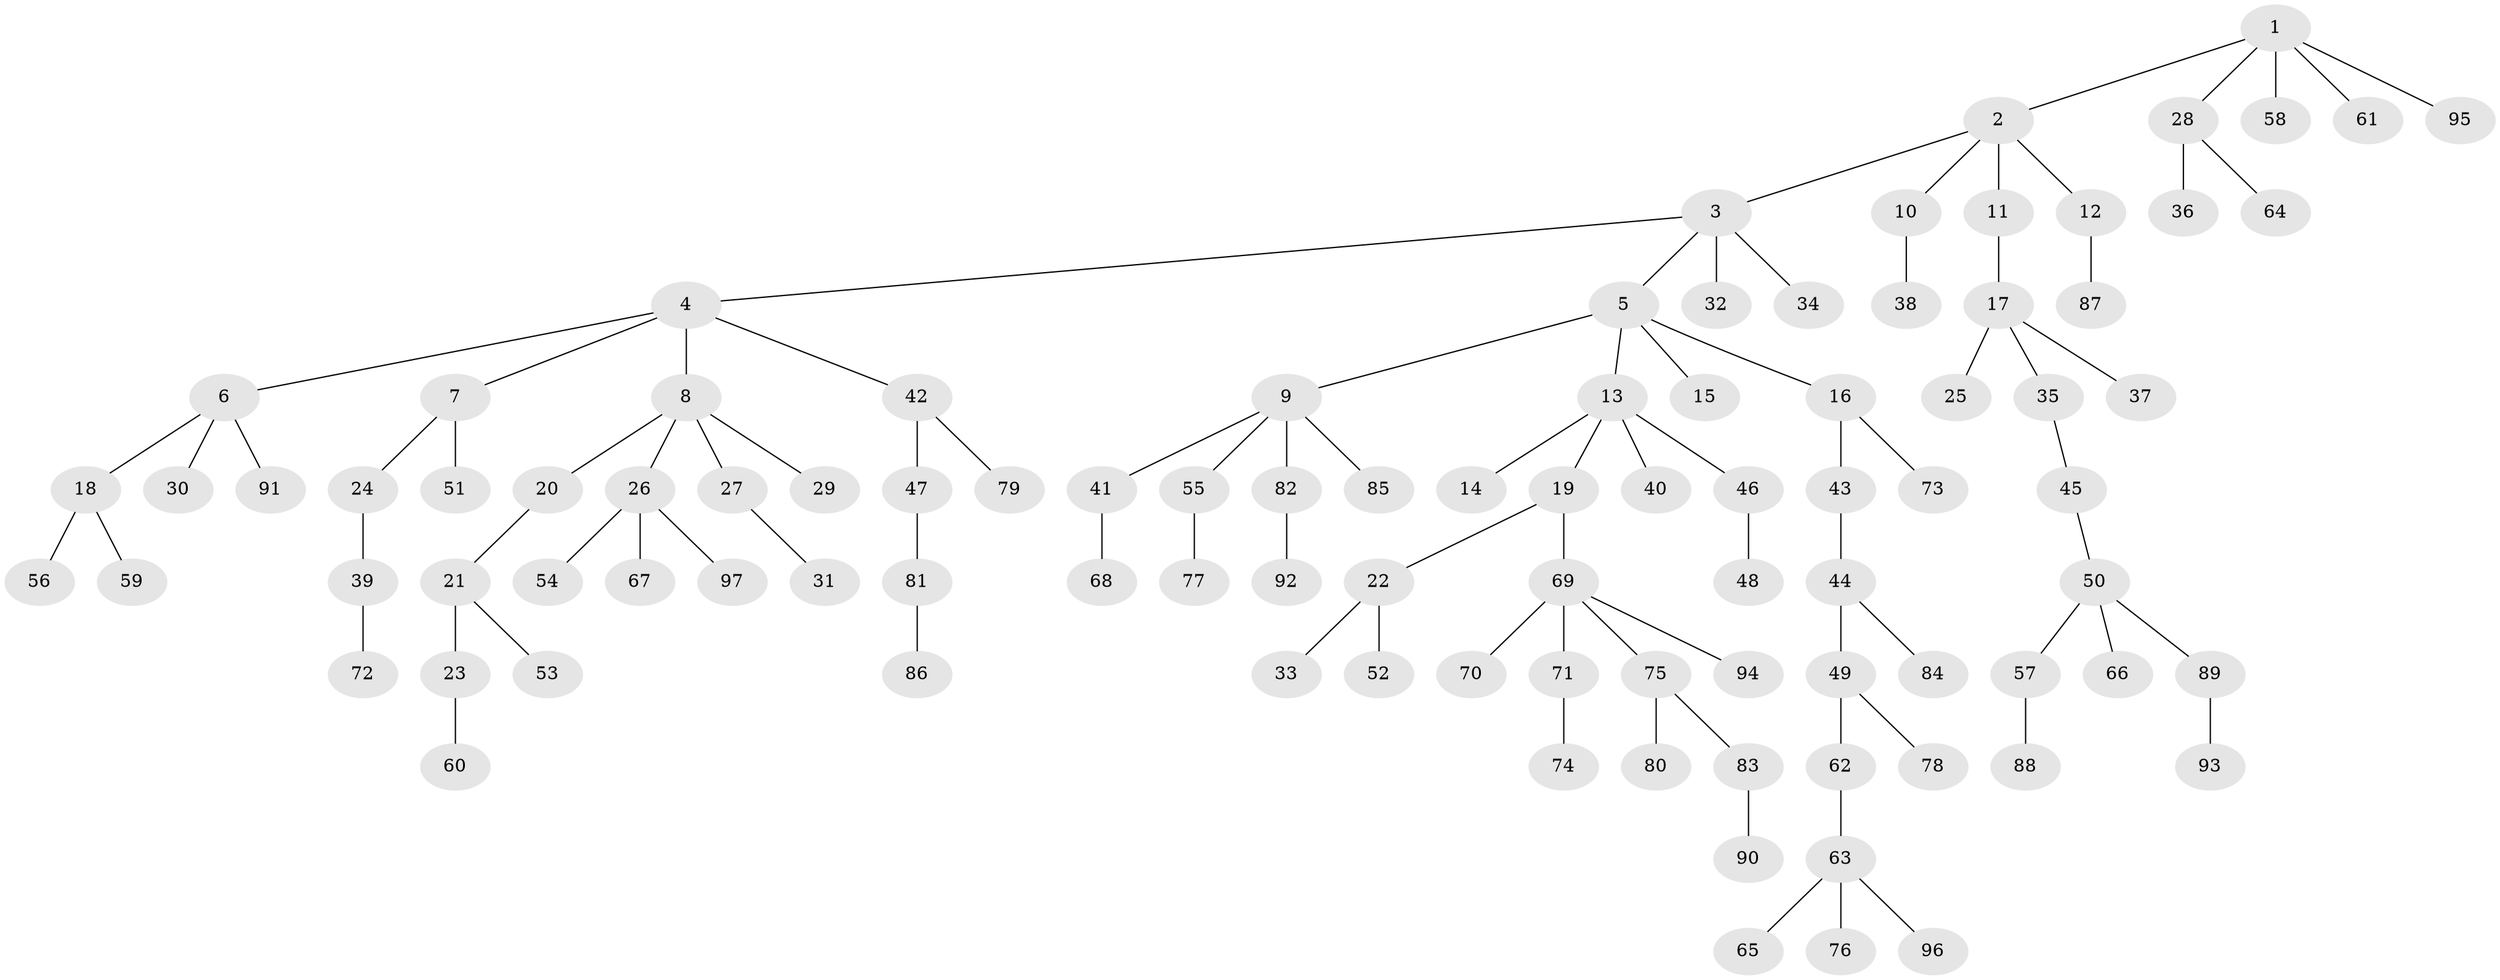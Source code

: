 // Generated by graph-tools (version 1.1) at 2025/11/02/27/25 16:11:26]
// undirected, 97 vertices, 96 edges
graph export_dot {
graph [start="1"]
  node [color=gray90,style=filled];
  1;
  2;
  3;
  4;
  5;
  6;
  7;
  8;
  9;
  10;
  11;
  12;
  13;
  14;
  15;
  16;
  17;
  18;
  19;
  20;
  21;
  22;
  23;
  24;
  25;
  26;
  27;
  28;
  29;
  30;
  31;
  32;
  33;
  34;
  35;
  36;
  37;
  38;
  39;
  40;
  41;
  42;
  43;
  44;
  45;
  46;
  47;
  48;
  49;
  50;
  51;
  52;
  53;
  54;
  55;
  56;
  57;
  58;
  59;
  60;
  61;
  62;
  63;
  64;
  65;
  66;
  67;
  68;
  69;
  70;
  71;
  72;
  73;
  74;
  75;
  76;
  77;
  78;
  79;
  80;
  81;
  82;
  83;
  84;
  85;
  86;
  87;
  88;
  89;
  90;
  91;
  92;
  93;
  94;
  95;
  96;
  97;
  1 -- 2;
  1 -- 28;
  1 -- 58;
  1 -- 61;
  1 -- 95;
  2 -- 3;
  2 -- 10;
  2 -- 11;
  2 -- 12;
  3 -- 4;
  3 -- 5;
  3 -- 32;
  3 -- 34;
  4 -- 6;
  4 -- 7;
  4 -- 8;
  4 -- 42;
  5 -- 9;
  5 -- 13;
  5 -- 15;
  5 -- 16;
  6 -- 18;
  6 -- 30;
  6 -- 91;
  7 -- 24;
  7 -- 51;
  8 -- 20;
  8 -- 26;
  8 -- 27;
  8 -- 29;
  9 -- 41;
  9 -- 55;
  9 -- 82;
  9 -- 85;
  10 -- 38;
  11 -- 17;
  12 -- 87;
  13 -- 14;
  13 -- 19;
  13 -- 40;
  13 -- 46;
  16 -- 43;
  16 -- 73;
  17 -- 25;
  17 -- 35;
  17 -- 37;
  18 -- 56;
  18 -- 59;
  19 -- 22;
  19 -- 69;
  20 -- 21;
  21 -- 23;
  21 -- 53;
  22 -- 33;
  22 -- 52;
  23 -- 60;
  24 -- 39;
  26 -- 54;
  26 -- 67;
  26 -- 97;
  27 -- 31;
  28 -- 36;
  28 -- 64;
  35 -- 45;
  39 -- 72;
  41 -- 68;
  42 -- 47;
  42 -- 79;
  43 -- 44;
  44 -- 49;
  44 -- 84;
  45 -- 50;
  46 -- 48;
  47 -- 81;
  49 -- 62;
  49 -- 78;
  50 -- 57;
  50 -- 66;
  50 -- 89;
  55 -- 77;
  57 -- 88;
  62 -- 63;
  63 -- 65;
  63 -- 76;
  63 -- 96;
  69 -- 70;
  69 -- 71;
  69 -- 75;
  69 -- 94;
  71 -- 74;
  75 -- 80;
  75 -- 83;
  81 -- 86;
  82 -- 92;
  83 -- 90;
  89 -- 93;
}
